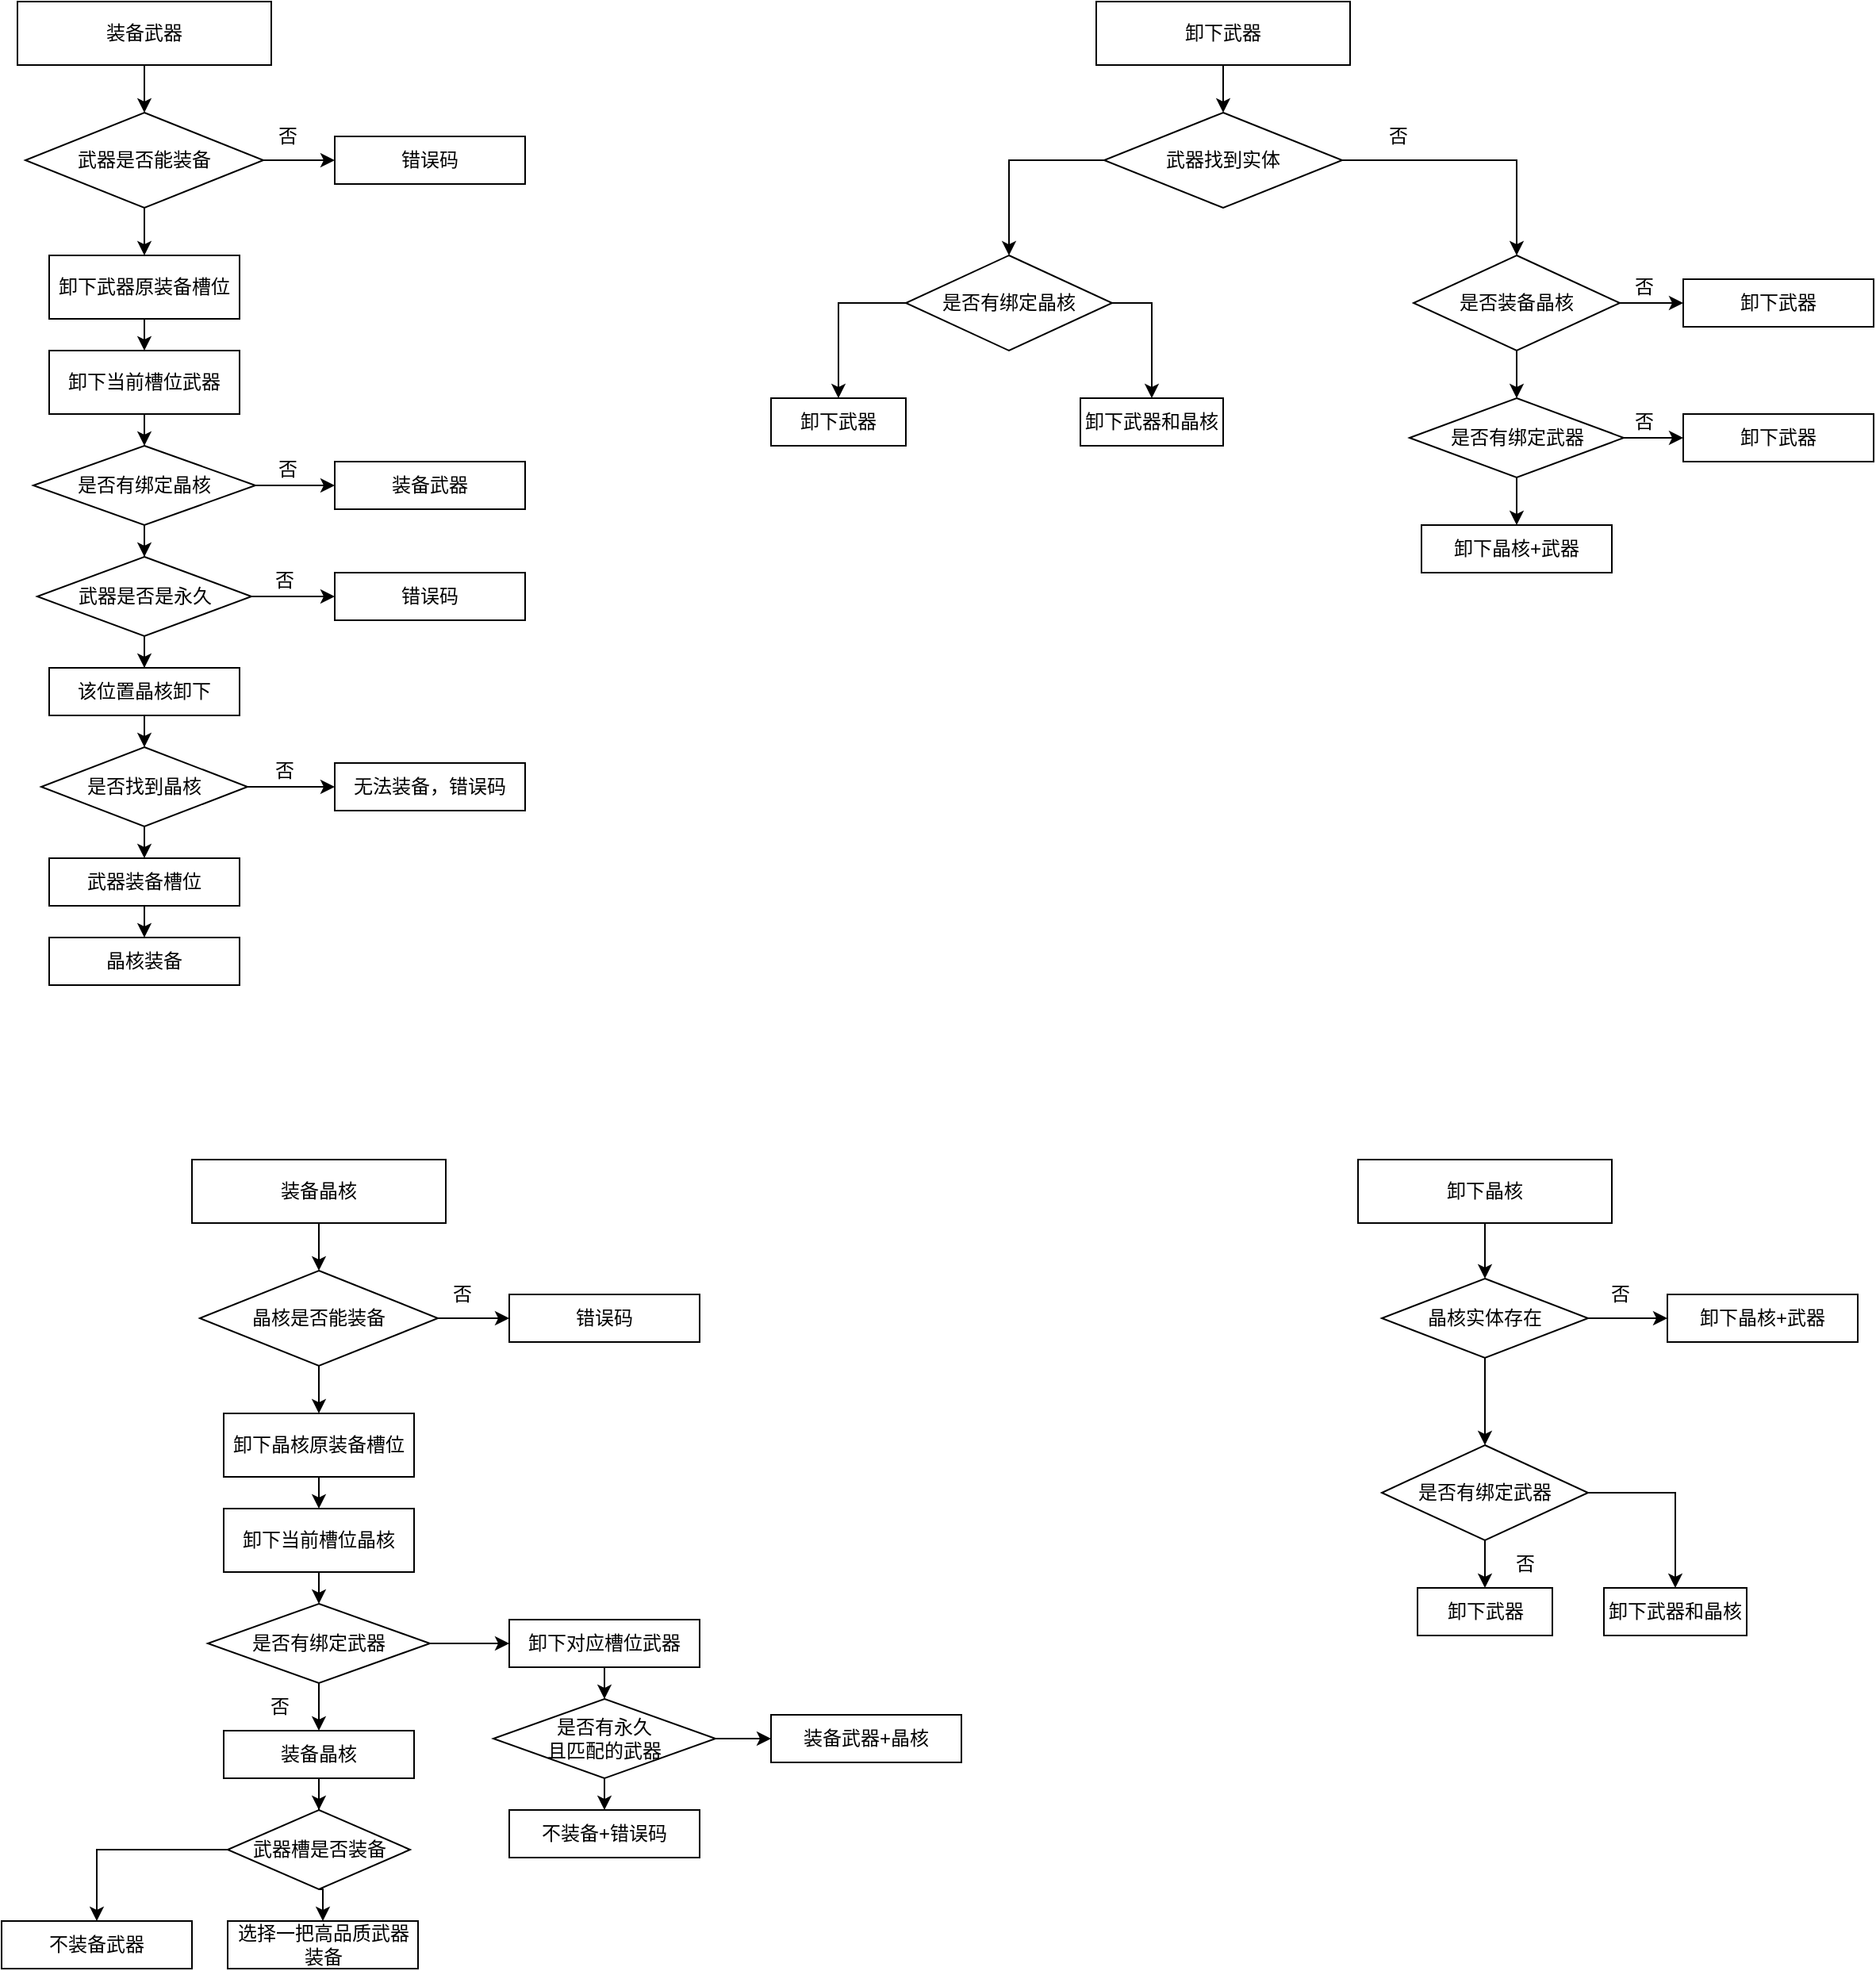 <mxfile version="28.1.0">
  <diagram name="第 1 页" id="MrJSwcXFBU6dflIgspmo">
    <mxGraphModel dx="1426" dy="751" grid="1" gridSize="10" guides="1" tooltips="1" connect="1" arrows="1" fold="1" page="1" pageScale="1" pageWidth="4681" pageHeight="3300" math="0" shadow="0">
      <root>
        <mxCell id="0" />
        <mxCell id="1" parent="0" />
        <mxCell id="nGva0tbmLX8b8byA1RWf-27" style="edgeStyle=orthogonalEdgeStyle;rounded=0;orthogonalLoop=1;jettySize=auto;html=1;exitX=0.5;exitY=1;exitDx=0;exitDy=0;entryX=0.5;entryY=0;entryDx=0;entryDy=0;" edge="1" parent="1" source="nGva0tbmLX8b8byA1RWf-1" target="nGva0tbmLX8b8byA1RWf-3">
          <mxGeometry relative="1" as="geometry" />
        </mxCell>
        <mxCell id="nGva0tbmLX8b8byA1RWf-1" value="装备武器" style="rounded=0;whiteSpace=wrap;html=1;" vertex="1" parent="1">
          <mxGeometry x="100" y="80" width="160" height="40" as="geometry" />
        </mxCell>
        <mxCell id="nGva0tbmLX8b8byA1RWf-24" style="edgeStyle=orthogonalEdgeStyle;rounded=0;orthogonalLoop=1;jettySize=auto;html=1;exitX=0.5;exitY=1;exitDx=0;exitDy=0;entryX=0.5;entryY=0;entryDx=0;entryDy=0;" edge="1" parent="1" source="nGva0tbmLX8b8byA1RWf-3" target="nGva0tbmLX8b8byA1RWf-4">
          <mxGeometry relative="1" as="geometry" />
        </mxCell>
        <mxCell id="nGva0tbmLX8b8byA1RWf-28" style="edgeStyle=orthogonalEdgeStyle;rounded=0;orthogonalLoop=1;jettySize=auto;html=1;exitX=1;exitY=0.5;exitDx=0;exitDy=0;entryX=0;entryY=0.5;entryDx=0;entryDy=0;" edge="1" parent="1" source="nGva0tbmLX8b8byA1RWf-3" target="nGva0tbmLX8b8byA1RWf-11">
          <mxGeometry relative="1" as="geometry" />
        </mxCell>
        <mxCell id="nGva0tbmLX8b8byA1RWf-3" value="武器是否能装备" style="rhombus;whiteSpace=wrap;html=1;" vertex="1" parent="1">
          <mxGeometry x="105" y="150" width="150" height="60" as="geometry" />
        </mxCell>
        <mxCell id="nGva0tbmLX8b8byA1RWf-25" style="edgeStyle=orthogonalEdgeStyle;rounded=0;orthogonalLoop=1;jettySize=auto;html=1;exitX=0.5;exitY=1;exitDx=0;exitDy=0;entryX=0.5;entryY=0;entryDx=0;entryDy=0;" edge="1" parent="1" source="nGva0tbmLX8b8byA1RWf-4" target="nGva0tbmLX8b8byA1RWf-5">
          <mxGeometry relative="1" as="geometry" />
        </mxCell>
        <mxCell id="nGva0tbmLX8b8byA1RWf-4" value="卸下武器原装备槽位" style="rounded=0;whiteSpace=wrap;html=1;" vertex="1" parent="1">
          <mxGeometry x="120" y="240" width="120" height="40" as="geometry" />
        </mxCell>
        <mxCell id="nGva0tbmLX8b8byA1RWf-26" style="edgeStyle=orthogonalEdgeStyle;rounded=0;orthogonalLoop=1;jettySize=auto;html=1;exitX=0.5;exitY=1;exitDx=0;exitDy=0;entryX=0.5;entryY=0;entryDx=0;entryDy=0;" edge="1" parent="1" source="nGva0tbmLX8b8byA1RWf-5" target="nGva0tbmLX8b8byA1RWf-6">
          <mxGeometry relative="1" as="geometry" />
        </mxCell>
        <mxCell id="nGva0tbmLX8b8byA1RWf-5" value="卸下当前槽位武器" style="rounded=0;whiteSpace=wrap;html=1;" vertex="1" parent="1">
          <mxGeometry x="120" y="300" width="120" height="40" as="geometry" />
        </mxCell>
        <mxCell id="nGva0tbmLX8b8byA1RWf-23" style="edgeStyle=orthogonalEdgeStyle;rounded=0;orthogonalLoop=1;jettySize=auto;html=1;exitX=0.5;exitY=1;exitDx=0;exitDy=0;" edge="1" parent="1" source="nGva0tbmLX8b8byA1RWf-6" target="nGva0tbmLX8b8byA1RWf-7">
          <mxGeometry relative="1" as="geometry" />
        </mxCell>
        <mxCell id="nGva0tbmLX8b8byA1RWf-29" style="edgeStyle=orthogonalEdgeStyle;rounded=0;orthogonalLoop=1;jettySize=auto;html=1;exitX=1;exitY=0.5;exitDx=0;exitDy=0;entryX=0;entryY=0.5;entryDx=0;entryDy=0;" edge="1" parent="1" source="nGva0tbmLX8b8byA1RWf-6" target="nGva0tbmLX8b8byA1RWf-12">
          <mxGeometry relative="1" as="geometry" />
        </mxCell>
        <mxCell id="nGva0tbmLX8b8byA1RWf-6" value="是否有绑定晶核" style="rhombus;whiteSpace=wrap;html=1;" vertex="1" parent="1">
          <mxGeometry x="110" y="360" width="140" height="50" as="geometry" />
        </mxCell>
        <mxCell id="nGva0tbmLX8b8byA1RWf-22" style="edgeStyle=orthogonalEdgeStyle;rounded=0;orthogonalLoop=1;jettySize=auto;html=1;exitX=0.5;exitY=1;exitDx=0;exitDy=0;" edge="1" parent="1" source="nGva0tbmLX8b8byA1RWf-7" target="nGva0tbmLX8b8byA1RWf-9">
          <mxGeometry relative="1" as="geometry" />
        </mxCell>
        <mxCell id="nGva0tbmLX8b8byA1RWf-30" style="edgeStyle=orthogonalEdgeStyle;rounded=0;orthogonalLoop=1;jettySize=auto;html=1;exitX=1;exitY=0.5;exitDx=0;exitDy=0;" edge="1" parent="1" source="nGva0tbmLX8b8byA1RWf-7" target="nGva0tbmLX8b8byA1RWf-13">
          <mxGeometry relative="1" as="geometry" />
        </mxCell>
        <mxCell id="nGva0tbmLX8b8byA1RWf-7" value="武器是否是永久" style="rhombus;whiteSpace=wrap;html=1;" vertex="1" parent="1">
          <mxGeometry x="112.5" y="430" width="135" height="50" as="geometry" />
        </mxCell>
        <mxCell id="nGva0tbmLX8b8byA1RWf-20" style="edgeStyle=orthogonalEdgeStyle;rounded=0;orthogonalLoop=1;jettySize=auto;html=1;exitX=0.5;exitY=1;exitDx=0;exitDy=0;entryX=0.5;entryY=0;entryDx=0;entryDy=0;" edge="1" parent="1" source="nGva0tbmLX8b8byA1RWf-8" target="nGva0tbmLX8b8byA1RWf-16">
          <mxGeometry relative="1" as="geometry" />
        </mxCell>
        <mxCell id="nGva0tbmLX8b8byA1RWf-8" value="武器装备槽位" style="rounded=0;whiteSpace=wrap;html=1;" vertex="1" parent="1">
          <mxGeometry x="120" y="620" width="120" height="30" as="geometry" />
        </mxCell>
        <mxCell id="nGva0tbmLX8b8byA1RWf-21" style="edgeStyle=orthogonalEdgeStyle;rounded=0;orthogonalLoop=1;jettySize=auto;html=1;exitX=0.5;exitY=1;exitDx=0;exitDy=0;entryX=0.5;entryY=0;entryDx=0;entryDy=0;" edge="1" parent="1" source="nGva0tbmLX8b8byA1RWf-9" target="nGva0tbmLX8b8byA1RWf-15">
          <mxGeometry relative="1" as="geometry" />
        </mxCell>
        <mxCell id="nGva0tbmLX8b8byA1RWf-9" value="该位置晶核卸下" style="rounded=0;whiteSpace=wrap;html=1;" vertex="1" parent="1">
          <mxGeometry x="120" y="500" width="120" height="30" as="geometry" />
        </mxCell>
        <mxCell id="nGva0tbmLX8b8byA1RWf-11" value="错误码" style="rounded=0;whiteSpace=wrap;html=1;" vertex="1" parent="1">
          <mxGeometry x="300" y="165" width="120" height="30" as="geometry" />
        </mxCell>
        <mxCell id="nGva0tbmLX8b8byA1RWf-12" value="装备武器" style="rounded=0;whiteSpace=wrap;html=1;" vertex="1" parent="1">
          <mxGeometry x="300" y="370" width="120" height="30" as="geometry" />
        </mxCell>
        <mxCell id="nGva0tbmLX8b8byA1RWf-13" value="错误码" style="rounded=0;whiteSpace=wrap;html=1;" vertex="1" parent="1">
          <mxGeometry x="300" y="440" width="120" height="30" as="geometry" />
        </mxCell>
        <mxCell id="nGva0tbmLX8b8byA1RWf-19" style="edgeStyle=orthogonalEdgeStyle;rounded=0;orthogonalLoop=1;jettySize=auto;html=1;exitX=0.5;exitY=1;exitDx=0;exitDy=0;entryX=0.5;entryY=0;entryDx=0;entryDy=0;" edge="1" parent="1" source="nGva0tbmLX8b8byA1RWf-15" target="nGva0tbmLX8b8byA1RWf-8">
          <mxGeometry relative="1" as="geometry" />
        </mxCell>
        <mxCell id="nGva0tbmLX8b8byA1RWf-31" style="edgeStyle=orthogonalEdgeStyle;rounded=0;orthogonalLoop=1;jettySize=auto;html=1;exitX=1;exitY=0.5;exitDx=0;exitDy=0;entryX=0;entryY=0.5;entryDx=0;entryDy=0;" edge="1" parent="1" source="nGva0tbmLX8b8byA1RWf-15" target="nGva0tbmLX8b8byA1RWf-17">
          <mxGeometry relative="1" as="geometry">
            <mxPoint x="290" y="575" as="targetPoint" />
          </mxGeometry>
        </mxCell>
        <mxCell id="nGva0tbmLX8b8byA1RWf-15" value="是否找到晶核" style="rhombus;whiteSpace=wrap;html=1;" vertex="1" parent="1">
          <mxGeometry x="115" y="550" width="130" height="50" as="geometry" />
        </mxCell>
        <mxCell id="nGva0tbmLX8b8byA1RWf-16" value="晶核装备" style="rounded=0;whiteSpace=wrap;html=1;" vertex="1" parent="1">
          <mxGeometry x="120" y="670" width="120" height="30" as="geometry" />
        </mxCell>
        <mxCell id="nGva0tbmLX8b8byA1RWf-17" value="无法装备，错误码" style="rounded=0;whiteSpace=wrap;html=1;" vertex="1" parent="1">
          <mxGeometry x="300" y="560" width="120" height="30" as="geometry" />
        </mxCell>
        <mxCell id="nGva0tbmLX8b8byA1RWf-46" style="edgeStyle=orthogonalEdgeStyle;rounded=0;orthogonalLoop=1;jettySize=auto;html=1;exitX=0.5;exitY=1;exitDx=0;exitDy=0;" edge="1" parent="1" source="nGva0tbmLX8b8byA1RWf-32" target="nGva0tbmLX8b8byA1RWf-33">
          <mxGeometry relative="1" as="geometry" />
        </mxCell>
        <mxCell id="nGva0tbmLX8b8byA1RWf-32" value="卸下武器" style="rounded=0;whiteSpace=wrap;html=1;" vertex="1" parent="1">
          <mxGeometry x="780" y="80" width="160" height="40" as="geometry" />
        </mxCell>
        <mxCell id="nGva0tbmLX8b8byA1RWf-47" style="edgeStyle=orthogonalEdgeStyle;rounded=0;orthogonalLoop=1;jettySize=auto;html=1;exitX=0;exitY=0.5;exitDx=0;exitDy=0;entryX=0.5;entryY=0;entryDx=0;entryDy=0;" edge="1" parent="1" source="nGva0tbmLX8b8byA1RWf-33" target="nGva0tbmLX8b8byA1RWf-34">
          <mxGeometry relative="1" as="geometry" />
        </mxCell>
        <mxCell id="nGva0tbmLX8b8byA1RWf-50" style="edgeStyle=orthogonalEdgeStyle;rounded=0;orthogonalLoop=1;jettySize=auto;html=1;exitX=1;exitY=0.5;exitDx=0;exitDy=0;entryX=0.5;entryY=0;entryDx=0;entryDy=0;" edge="1" parent="1" source="nGva0tbmLX8b8byA1RWf-33" target="nGva0tbmLX8b8byA1RWf-37">
          <mxGeometry relative="1" as="geometry" />
        </mxCell>
        <mxCell id="nGva0tbmLX8b8byA1RWf-33" value="武器找到实体" style="rhombus;whiteSpace=wrap;html=1;" vertex="1" parent="1">
          <mxGeometry x="785" y="150" width="150" height="60" as="geometry" />
        </mxCell>
        <mxCell id="nGva0tbmLX8b8byA1RWf-48" style="edgeStyle=orthogonalEdgeStyle;rounded=0;orthogonalLoop=1;jettySize=auto;html=1;exitX=0;exitY=0.5;exitDx=0;exitDy=0;entryX=0.5;entryY=0;entryDx=0;entryDy=0;" edge="1" parent="1" source="nGva0tbmLX8b8byA1RWf-34" target="nGva0tbmLX8b8byA1RWf-35">
          <mxGeometry relative="1" as="geometry" />
        </mxCell>
        <mxCell id="nGva0tbmLX8b8byA1RWf-49" style="edgeStyle=orthogonalEdgeStyle;rounded=0;orthogonalLoop=1;jettySize=auto;html=1;exitX=1;exitY=0.5;exitDx=0;exitDy=0;" edge="1" parent="1" source="nGva0tbmLX8b8byA1RWf-34" target="nGva0tbmLX8b8byA1RWf-36">
          <mxGeometry relative="1" as="geometry" />
        </mxCell>
        <mxCell id="nGva0tbmLX8b8byA1RWf-34" value="是否有绑定晶核" style="rhombus;whiteSpace=wrap;html=1;" vertex="1" parent="1">
          <mxGeometry x="660" y="240" width="130" height="60" as="geometry" />
        </mxCell>
        <mxCell id="nGva0tbmLX8b8byA1RWf-35" value="卸下武器" style="rounded=0;whiteSpace=wrap;html=1;" vertex="1" parent="1">
          <mxGeometry x="575" y="330" width="85" height="30" as="geometry" />
        </mxCell>
        <mxCell id="nGva0tbmLX8b8byA1RWf-36" value="卸下武器和晶核" style="rounded=0;whiteSpace=wrap;html=1;" vertex="1" parent="1">
          <mxGeometry x="770" y="330" width="90" height="30" as="geometry" />
        </mxCell>
        <mxCell id="nGva0tbmLX8b8byA1RWf-51" style="edgeStyle=orthogonalEdgeStyle;rounded=0;orthogonalLoop=1;jettySize=auto;html=1;" edge="1" parent="1" source="nGva0tbmLX8b8byA1RWf-37" target="nGva0tbmLX8b8byA1RWf-38">
          <mxGeometry relative="1" as="geometry" />
        </mxCell>
        <mxCell id="nGva0tbmLX8b8byA1RWf-52" style="edgeStyle=orthogonalEdgeStyle;rounded=0;orthogonalLoop=1;jettySize=auto;html=1;exitX=0.5;exitY=1;exitDx=0;exitDy=0;" edge="1" parent="1" source="nGva0tbmLX8b8byA1RWf-37" target="nGva0tbmLX8b8byA1RWf-39">
          <mxGeometry relative="1" as="geometry" />
        </mxCell>
        <mxCell id="nGva0tbmLX8b8byA1RWf-37" value="是否装备晶核" style="rhombus;whiteSpace=wrap;html=1;" vertex="1" parent="1">
          <mxGeometry x="980" y="240" width="130" height="60" as="geometry" />
        </mxCell>
        <mxCell id="nGva0tbmLX8b8byA1RWf-38" value="卸下武器" style="rounded=0;whiteSpace=wrap;html=1;" vertex="1" parent="1">
          <mxGeometry x="1150" y="255" width="120" height="30" as="geometry" />
        </mxCell>
        <mxCell id="nGva0tbmLX8b8byA1RWf-53" style="edgeStyle=orthogonalEdgeStyle;rounded=0;orthogonalLoop=1;jettySize=auto;html=1;exitX=0.5;exitY=1;exitDx=0;exitDy=0;" edge="1" parent="1" source="nGva0tbmLX8b8byA1RWf-39" target="nGva0tbmLX8b8byA1RWf-41">
          <mxGeometry relative="1" as="geometry" />
        </mxCell>
        <mxCell id="nGva0tbmLX8b8byA1RWf-54" style="edgeStyle=orthogonalEdgeStyle;rounded=0;orthogonalLoop=1;jettySize=auto;html=1;exitX=1;exitY=0.5;exitDx=0;exitDy=0;" edge="1" parent="1" source="nGva0tbmLX8b8byA1RWf-39" target="nGva0tbmLX8b8byA1RWf-40">
          <mxGeometry relative="1" as="geometry" />
        </mxCell>
        <mxCell id="nGva0tbmLX8b8byA1RWf-39" value="是否有绑定武器" style="rhombus;whiteSpace=wrap;html=1;" vertex="1" parent="1">
          <mxGeometry x="977.5" y="330" width="135" height="50" as="geometry" />
        </mxCell>
        <mxCell id="nGva0tbmLX8b8byA1RWf-40" value="卸下武器" style="rounded=0;whiteSpace=wrap;html=1;" vertex="1" parent="1">
          <mxGeometry x="1150" y="340" width="120" height="30" as="geometry" />
        </mxCell>
        <mxCell id="nGva0tbmLX8b8byA1RWf-41" value="卸下晶核+&lt;span style=&quot;background-color: transparent; color: light-dark(rgb(0, 0, 0), rgb(255, 255, 255));&quot;&gt;武器&lt;/span&gt;" style="rounded=0;whiteSpace=wrap;html=1;" vertex="1" parent="1">
          <mxGeometry x="985" y="410" width="120" height="30" as="geometry" />
        </mxCell>
        <mxCell id="nGva0tbmLX8b8byA1RWf-42" value="否" style="text;html=1;align=center;verticalAlign=middle;resizable=0;points=[];autosize=1;strokeColor=none;fillColor=none;" vertex="1" parent="1">
          <mxGeometry x="250" y="150" width="40" height="30" as="geometry" />
        </mxCell>
        <mxCell id="nGva0tbmLX8b8byA1RWf-43" value="否" style="text;html=1;align=center;verticalAlign=middle;resizable=0;points=[];autosize=1;strokeColor=none;fillColor=none;" vertex="1" parent="1">
          <mxGeometry x="250" y="360" width="40" height="30" as="geometry" />
        </mxCell>
        <mxCell id="nGva0tbmLX8b8byA1RWf-44" value="否" style="text;html=1;align=center;verticalAlign=middle;resizable=0;points=[];autosize=1;strokeColor=none;fillColor=none;" vertex="1" parent="1">
          <mxGeometry x="247.5" y="430" width="40" height="30" as="geometry" />
        </mxCell>
        <mxCell id="nGva0tbmLX8b8byA1RWf-45" value="否" style="text;html=1;align=center;verticalAlign=middle;resizable=0;points=[];autosize=1;strokeColor=none;fillColor=none;" vertex="1" parent="1">
          <mxGeometry x="247.5" y="550" width="40" height="30" as="geometry" />
        </mxCell>
        <mxCell id="nGva0tbmLX8b8byA1RWf-55" value="否" style="text;html=1;align=center;verticalAlign=middle;resizable=0;points=[];autosize=1;strokeColor=none;fillColor=none;" vertex="1" parent="1">
          <mxGeometry x="950" y="150" width="40" height="30" as="geometry" />
        </mxCell>
        <mxCell id="nGva0tbmLX8b8byA1RWf-56" value="否" style="text;html=1;align=center;verticalAlign=middle;resizable=0;points=[];autosize=1;strokeColor=none;fillColor=none;" vertex="1" parent="1">
          <mxGeometry x="1105" y="245" width="40" height="30" as="geometry" />
        </mxCell>
        <mxCell id="nGva0tbmLX8b8byA1RWf-57" value="否" style="text;html=1;align=center;verticalAlign=middle;resizable=0;points=[];autosize=1;strokeColor=none;fillColor=none;" vertex="1" parent="1">
          <mxGeometry x="1105" y="330" width="40" height="30" as="geometry" />
        </mxCell>
        <mxCell id="nGva0tbmLX8b8byA1RWf-59" style="edgeStyle=orthogonalEdgeStyle;rounded=0;orthogonalLoop=1;jettySize=auto;html=1;exitX=0.5;exitY=1;exitDx=0;exitDy=0;entryX=0.5;entryY=0;entryDx=0;entryDy=0;" edge="1" parent="1" source="nGva0tbmLX8b8byA1RWf-60" target="nGva0tbmLX8b8byA1RWf-63">
          <mxGeometry relative="1" as="geometry" />
        </mxCell>
        <mxCell id="nGva0tbmLX8b8byA1RWf-60" value="装备晶核" style="rounded=0;whiteSpace=wrap;html=1;" vertex="1" parent="1">
          <mxGeometry x="210" y="810" width="160" height="40" as="geometry" />
        </mxCell>
        <mxCell id="nGva0tbmLX8b8byA1RWf-61" style="edgeStyle=orthogonalEdgeStyle;rounded=0;orthogonalLoop=1;jettySize=auto;html=1;exitX=0.5;exitY=1;exitDx=0;exitDy=0;entryX=0.5;entryY=0;entryDx=0;entryDy=0;" edge="1" parent="1" source="nGva0tbmLX8b8byA1RWf-63" target="nGva0tbmLX8b8byA1RWf-65">
          <mxGeometry relative="1" as="geometry" />
        </mxCell>
        <mxCell id="nGva0tbmLX8b8byA1RWf-62" style="edgeStyle=orthogonalEdgeStyle;rounded=0;orthogonalLoop=1;jettySize=auto;html=1;exitX=1;exitY=0.5;exitDx=0;exitDy=0;entryX=0;entryY=0.5;entryDx=0;entryDy=0;" edge="1" parent="1" source="nGva0tbmLX8b8byA1RWf-63" target="nGva0tbmLX8b8byA1RWf-78">
          <mxGeometry relative="1" as="geometry" />
        </mxCell>
        <mxCell id="nGva0tbmLX8b8byA1RWf-63" value="晶核是否能装备" style="rhombus;whiteSpace=wrap;html=1;" vertex="1" parent="1">
          <mxGeometry x="215" y="880" width="150" height="60" as="geometry" />
        </mxCell>
        <mxCell id="nGva0tbmLX8b8byA1RWf-64" style="edgeStyle=orthogonalEdgeStyle;rounded=0;orthogonalLoop=1;jettySize=auto;html=1;exitX=0.5;exitY=1;exitDx=0;exitDy=0;entryX=0.5;entryY=0;entryDx=0;entryDy=0;" edge="1" parent="1" source="nGva0tbmLX8b8byA1RWf-65" target="nGva0tbmLX8b8byA1RWf-67">
          <mxGeometry relative="1" as="geometry" />
        </mxCell>
        <mxCell id="nGva0tbmLX8b8byA1RWf-65" value="卸下晶核原装备槽位" style="rounded=0;whiteSpace=wrap;html=1;" vertex="1" parent="1">
          <mxGeometry x="230" y="970" width="120" height="40" as="geometry" />
        </mxCell>
        <mxCell id="nGva0tbmLX8b8byA1RWf-66" style="edgeStyle=orthogonalEdgeStyle;rounded=0;orthogonalLoop=1;jettySize=auto;html=1;exitX=0.5;exitY=1;exitDx=0;exitDy=0;entryX=0.5;entryY=0;entryDx=0;entryDy=0;" edge="1" parent="1" source="nGva0tbmLX8b8byA1RWf-67" target="nGva0tbmLX8b8byA1RWf-70">
          <mxGeometry relative="1" as="geometry" />
        </mxCell>
        <mxCell id="nGva0tbmLX8b8byA1RWf-67" value="卸下当前槽位晶核" style="rounded=0;whiteSpace=wrap;html=1;" vertex="1" parent="1">
          <mxGeometry x="230" y="1030" width="120" height="40" as="geometry" />
        </mxCell>
        <mxCell id="nGva0tbmLX8b8byA1RWf-68" style="edgeStyle=orthogonalEdgeStyle;rounded=0;orthogonalLoop=1;jettySize=auto;html=1;exitX=0.5;exitY=1;exitDx=0;exitDy=0;" edge="1" parent="1" source="nGva0tbmLX8b8byA1RWf-70" target="nGva0tbmLX8b8byA1RWf-99">
          <mxGeometry relative="1" as="geometry">
            <mxPoint x="285" y="1200" as="targetPoint" />
          </mxGeometry>
        </mxCell>
        <mxCell id="nGva0tbmLX8b8byA1RWf-69" style="edgeStyle=orthogonalEdgeStyle;rounded=0;orthogonalLoop=1;jettySize=auto;html=1;exitX=1;exitY=0.5;exitDx=0;exitDy=0;entryX=0;entryY=0.5;entryDx=0;entryDy=0;" edge="1" parent="1" source="nGva0tbmLX8b8byA1RWf-70" target="nGva0tbmLX8b8byA1RWf-79">
          <mxGeometry relative="1" as="geometry" />
        </mxCell>
        <mxCell id="nGva0tbmLX8b8byA1RWf-70" value="是否有绑定武器" style="rhombus;whiteSpace=wrap;html=1;" vertex="1" parent="1">
          <mxGeometry x="220" y="1090" width="140" height="50" as="geometry" />
        </mxCell>
        <mxCell id="nGva0tbmLX8b8byA1RWf-78" value="错误码" style="rounded=0;whiteSpace=wrap;html=1;" vertex="1" parent="1">
          <mxGeometry x="410" y="895" width="120" height="30" as="geometry" />
        </mxCell>
        <mxCell id="nGva0tbmLX8b8byA1RWf-92" style="edgeStyle=orthogonalEdgeStyle;rounded=0;orthogonalLoop=1;jettySize=auto;html=1;exitX=0.5;exitY=1;exitDx=0;exitDy=0;entryX=0.5;entryY=0;entryDx=0;entryDy=0;" edge="1" parent="1" source="nGva0tbmLX8b8byA1RWf-79" target="nGva0tbmLX8b8byA1RWf-94">
          <mxGeometry relative="1" as="geometry">
            <mxPoint x="470" y="1150" as="targetPoint" />
          </mxGeometry>
        </mxCell>
        <mxCell id="nGva0tbmLX8b8byA1RWf-79" value="卸下对应槽位武器" style="rounded=0;whiteSpace=wrap;html=1;" vertex="1" parent="1">
          <mxGeometry x="410" y="1100" width="120" height="30" as="geometry" />
        </mxCell>
        <mxCell id="nGva0tbmLX8b8byA1RWf-86" value="否" style="text;html=1;align=center;verticalAlign=middle;resizable=0;points=[];autosize=1;strokeColor=none;fillColor=none;" vertex="1" parent="1">
          <mxGeometry x="360" y="880" width="40" height="30" as="geometry" />
        </mxCell>
        <mxCell id="nGva0tbmLX8b8byA1RWf-87" value="否" style="text;html=1;align=center;verticalAlign=middle;resizable=0;points=[];autosize=1;strokeColor=none;fillColor=none;" vertex="1" parent="1">
          <mxGeometry x="245" y="1140" width="40" height="30" as="geometry" />
        </mxCell>
        <mxCell id="nGva0tbmLX8b8byA1RWf-97" style="edgeStyle=orthogonalEdgeStyle;rounded=0;orthogonalLoop=1;jettySize=auto;html=1;exitX=0.5;exitY=1;exitDx=0;exitDy=0;entryX=0.5;entryY=0;entryDx=0;entryDy=0;" edge="1" parent="1" source="nGva0tbmLX8b8byA1RWf-94" target="nGva0tbmLX8b8byA1RWf-96">
          <mxGeometry relative="1" as="geometry" />
        </mxCell>
        <mxCell id="nGva0tbmLX8b8byA1RWf-98" style="edgeStyle=orthogonalEdgeStyle;rounded=0;orthogonalLoop=1;jettySize=auto;html=1;exitX=1;exitY=0.5;exitDx=0;exitDy=0;" edge="1" parent="1" source="nGva0tbmLX8b8byA1RWf-94" target="nGva0tbmLX8b8byA1RWf-95">
          <mxGeometry relative="1" as="geometry" />
        </mxCell>
        <mxCell id="nGva0tbmLX8b8byA1RWf-94" value="是否有永久&lt;div&gt;且匹配的武器&lt;/div&gt;" style="rhombus;whiteSpace=wrap;html=1;" vertex="1" parent="1">
          <mxGeometry x="400" y="1150" width="140" height="50" as="geometry" />
        </mxCell>
        <mxCell id="nGva0tbmLX8b8byA1RWf-95" value="装备武器+晶核" style="rounded=0;whiteSpace=wrap;html=1;" vertex="1" parent="1">
          <mxGeometry x="575" y="1160" width="120" height="30" as="geometry" />
        </mxCell>
        <mxCell id="nGva0tbmLX8b8byA1RWf-96" value="不装备+错误码" style="rounded=0;whiteSpace=wrap;html=1;" vertex="1" parent="1">
          <mxGeometry x="410" y="1220" width="120" height="30" as="geometry" />
        </mxCell>
        <mxCell id="nGva0tbmLX8b8byA1RWf-105" value="" style="edgeStyle=orthogonalEdgeStyle;rounded=0;orthogonalLoop=1;jettySize=auto;html=1;" edge="1" parent="1" source="nGva0tbmLX8b8byA1RWf-99" target="nGva0tbmLX8b8byA1RWf-104">
          <mxGeometry relative="1" as="geometry" />
        </mxCell>
        <mxCell id="nGva0tbmLX8b8byA1RWf-99" value="装备晶核" style="whiteSpace=wrap;html=1;" vertex="1" parent="1">
          <mxGeometry x="230" y="1170" width="120" height="30" as="geometry" />
        </mxCell>
        <mxCell id="nGva0tbmLX8b8byA1RWf-102" value="选择一把高品质武器装备" style="whiteSpace=wrap;html=1;" vertex="1" parent="1">
          <mxGeometry x="232.5" y="1290" width="120" height="30" as="geometry" />
        </mxCell>
        <mxCell id="nGva0tbmLX8b8byA1RWf-106" style="edgeStyle=orthogonalEdgeStyle;rounded=0;orthogonalLoop=1;jettySize=auto;html=1;exitX=0.5;exitY=1;exitDx=0;exitDy=0;entryX=0.5;entryY=0;entryDx=0;entryDy=0;" edge="1" parent="1" source="nGva0tbmLX8b8byA1RWf-104" target="nGva0tbmLX8b8byA1RWf-102">
          <mxGeometry relative="1" as="geometry" />
        </mxCell>
        <mxCell id="nGva0tbmLX8b8byA1RWf-108" style="edgeStyle=orthogonalEdgeStyle;rounded=0;orthogonalLoop=1;jettySize=auto;html=1;exitX=0;exitY=0.5;exitDx=0;exitDy=0;entryX=0.5;entryY=0;entryDx=0;entryDy=0;" edge="1" parent="1" source="nGva0tbmLX8b8byA1RWf-104" target="nGva0tbmLX8b8byA1RWf-107">
          <mxGeometry relative="1" as="geometry" />
        </mxCell>
        <mxCell id="nGva0tbmLX8b8byA1RWf-104" value="武器槽是否装备" style="rhombus;whiteSpace=wrap;html=1;" vertex="1" parent="1">
          <mxGeometry x="232.5" y="1220" width="115" height="50" as="geometry" />
        </mxCell>
        <mxCell id="nGva0tbmLX8b8byA1RWf-107" value="不装备武器" style="whiteSpace=wrap;html=1;" vertex="1" parent="1">
          <mxGeometry x="90" y="1290" width="120" height="30" as="geometry" />
        </mxCell>
        <mxCell id="nGva0tbmLX8b8byA1RWf-110" style="edgeStyle=orthogonalEdgeStyle;rounded=0;orthogonalLoop=1;jettySize=auto;html=1;exitX=0.5;exitY=1;exitDx=0;exitDy=0;" edge="1" parent="1" source="nGva0tbmLX8b8byA1RWf-111" target="nGva0tbmLX8b8byA1RWf-114">
          <mxGeometry relative="1" as="geometry" />
        </mxCell>
        <mxCell id="nGva0tbmLX8b8byA1RWf-111" value="卸下晶核" style="rounded=0;whiteSpace=wrap;html=1;" vertex="1" parent="1">
          <mxGeometry x="945" y="810" width="160" height="40" as="geometry" />
        </mxCell>
        <mxCell id="nGva0tbmLX8b8byA1RWf-113" style="edgeStyle=orthogonalEdgeStyle;rounded=0;orthogonalLoop=1;jettySize=auto;html=1;exitX=1;exitY=0.5;exitDx=0;exitDy=0;entryX=0;entryY=0.5;entryDx=0;entryDy=0;" edge="1" parent="1" source="nGva0tbmLX8b8byA1RWf-114" target="nGva0tbmLX8b8byA1RWf-128">
          <mxGeometry relative="1" as="geometry">
            <mxPoint x="1210" y="970" as="targetPoint" />
          </mxGeometry>
        </mxCell>
        <mxCell id="nGva0tbmLX8b8byA1RWf-134" style="edgeStyle=orthogonalEdgeStyle;rounded=0;orthogonalLoop=1;jettySize=auto;html=1;exitX=0.5;exitY=1;exitDx=0;exitDy=0;" edge="1" parent="1" source="nGva0tbmLX8b8byA1RWf-114" target="nGva0tbmLX8b8byA1RWf-117">
          <mxGeometry relative="1" as="geometry" />
        </mxCell>
        <mxCell id="nGva0tbmLX8b8byA1RWf-114" value="晶核实体存在" style="rhombus;whiteSpace=wrap;html=1;" vertex="1" parent="1">
          <mxGeometry x="960" y="885" width="130" height="50" as="geometry" />
        </mxCell>
        <mxCell id="nGva0tbmLX8b8byA1RWf-116" style="edgeStyle=orthogonalEdgeStyle;rounded=0;orthogonalLoop=1;jettySize=auto;html=1;exitX=1;exitY=0.5;exitDx=0;exitDy=0;" edge="1" parent="1" source="nGva0tbmLX8b8byA1RWf-117" target="nGva0tbmLX8b8byA1RWf-119">
          <mxGeometry relative="1" as="geometry" />
        </mxCell>
        <mxCell id="nGva0tbmLX8b8byA1RWf-133" style="edgeStyle=orthogonalEdgeStyle;rounded=0;orthogonalLoop=1;jettySize=auto;html=1;entryX=0.5;entryY=0;entryDx=0;entryDy=0;" edge="1" parent="1" source="nGva0tbmLX8b8byA1RWf-117" target="nGva0tbmLX8b8byA1RWf-118">
          <mxGeometry relative="1" as="geometry">
            <mxPoint x="1030" y="1100" as="targetPoint" />
          </mxGeometry>
        </mxCell>
        <mxCell id="nGva0tbmLX8b8byA1RWf-117" value="是否有绑定武器" style="rhombus;whiteSpace=wrap;html=1;" vertex="1" parent="1">
          <mxGeometry x="960" y="990" width="130" height="60" as="geometry" />
        </mxCell>
        <mxCell id="nGva0tbmLX8b8byA1RWf-118" value="卸下武器" style="rounded=0;whiteSpace=wrap;html=1;" vertex="1" parent="1">
          <mxGeometry x="982.5" y="1080" width="85" height="30" as="geometry" />
        </mxCell>
        <mxCell id="nGva0tbmLX8b8byA1RWf-119" value="卸下武器和晶核" style="rounded=0;whiteSpace=wrap;html=1;" vertex="1" parent="1">
          <mxGeometry x="1100" y="1080" width="90" height="30" as="geometry" />
        </mxCell>
        <mxCell id="nGva0tbmLX8b8byA1RWf-128" value="卸下晶核+&lt;span style=&quot;background-color: transparent; color: light-dark(rgb(0, 0, 0), rgb(255, 255, 255));&quot;&gt;武器&lt;/span&gt;" style="rounded=0;whiteSpace=wrap;html=1;" vertex="1" parent="1">
          <mxGeometry x="1140" y="895" width="120" height="30" as="geometry" />
        </mxCell>
        <mxCell id="nGva0tbmLX8b8byA1RWf-129" value="否" style="text;html=1;align=center;verticalAlign=middle;resizable=0;points=[];autosize=1;strokeColor=none;fillColor=none;" vertex="1" parent="1">
          <mxGeometry x="1090" y="880" width="40" height="30" as="geometry" />
        </mxCell>
        <mxCell id="nGva0tbmLX8b8byA1RWf-132" value="否" style="text;html=1;align=center;verticalAlign=middle;resizable=0;points=[];autosize=1;strokeColor=none;fillColor=none;" vertex="1" parent="1">
          <mxGeometry x="1030" y="1050" width="40" height="30" as="geometry" />
        </mxCell>
      </root>
    </mxGraphModel>
  </diagram>
</mxfile>
